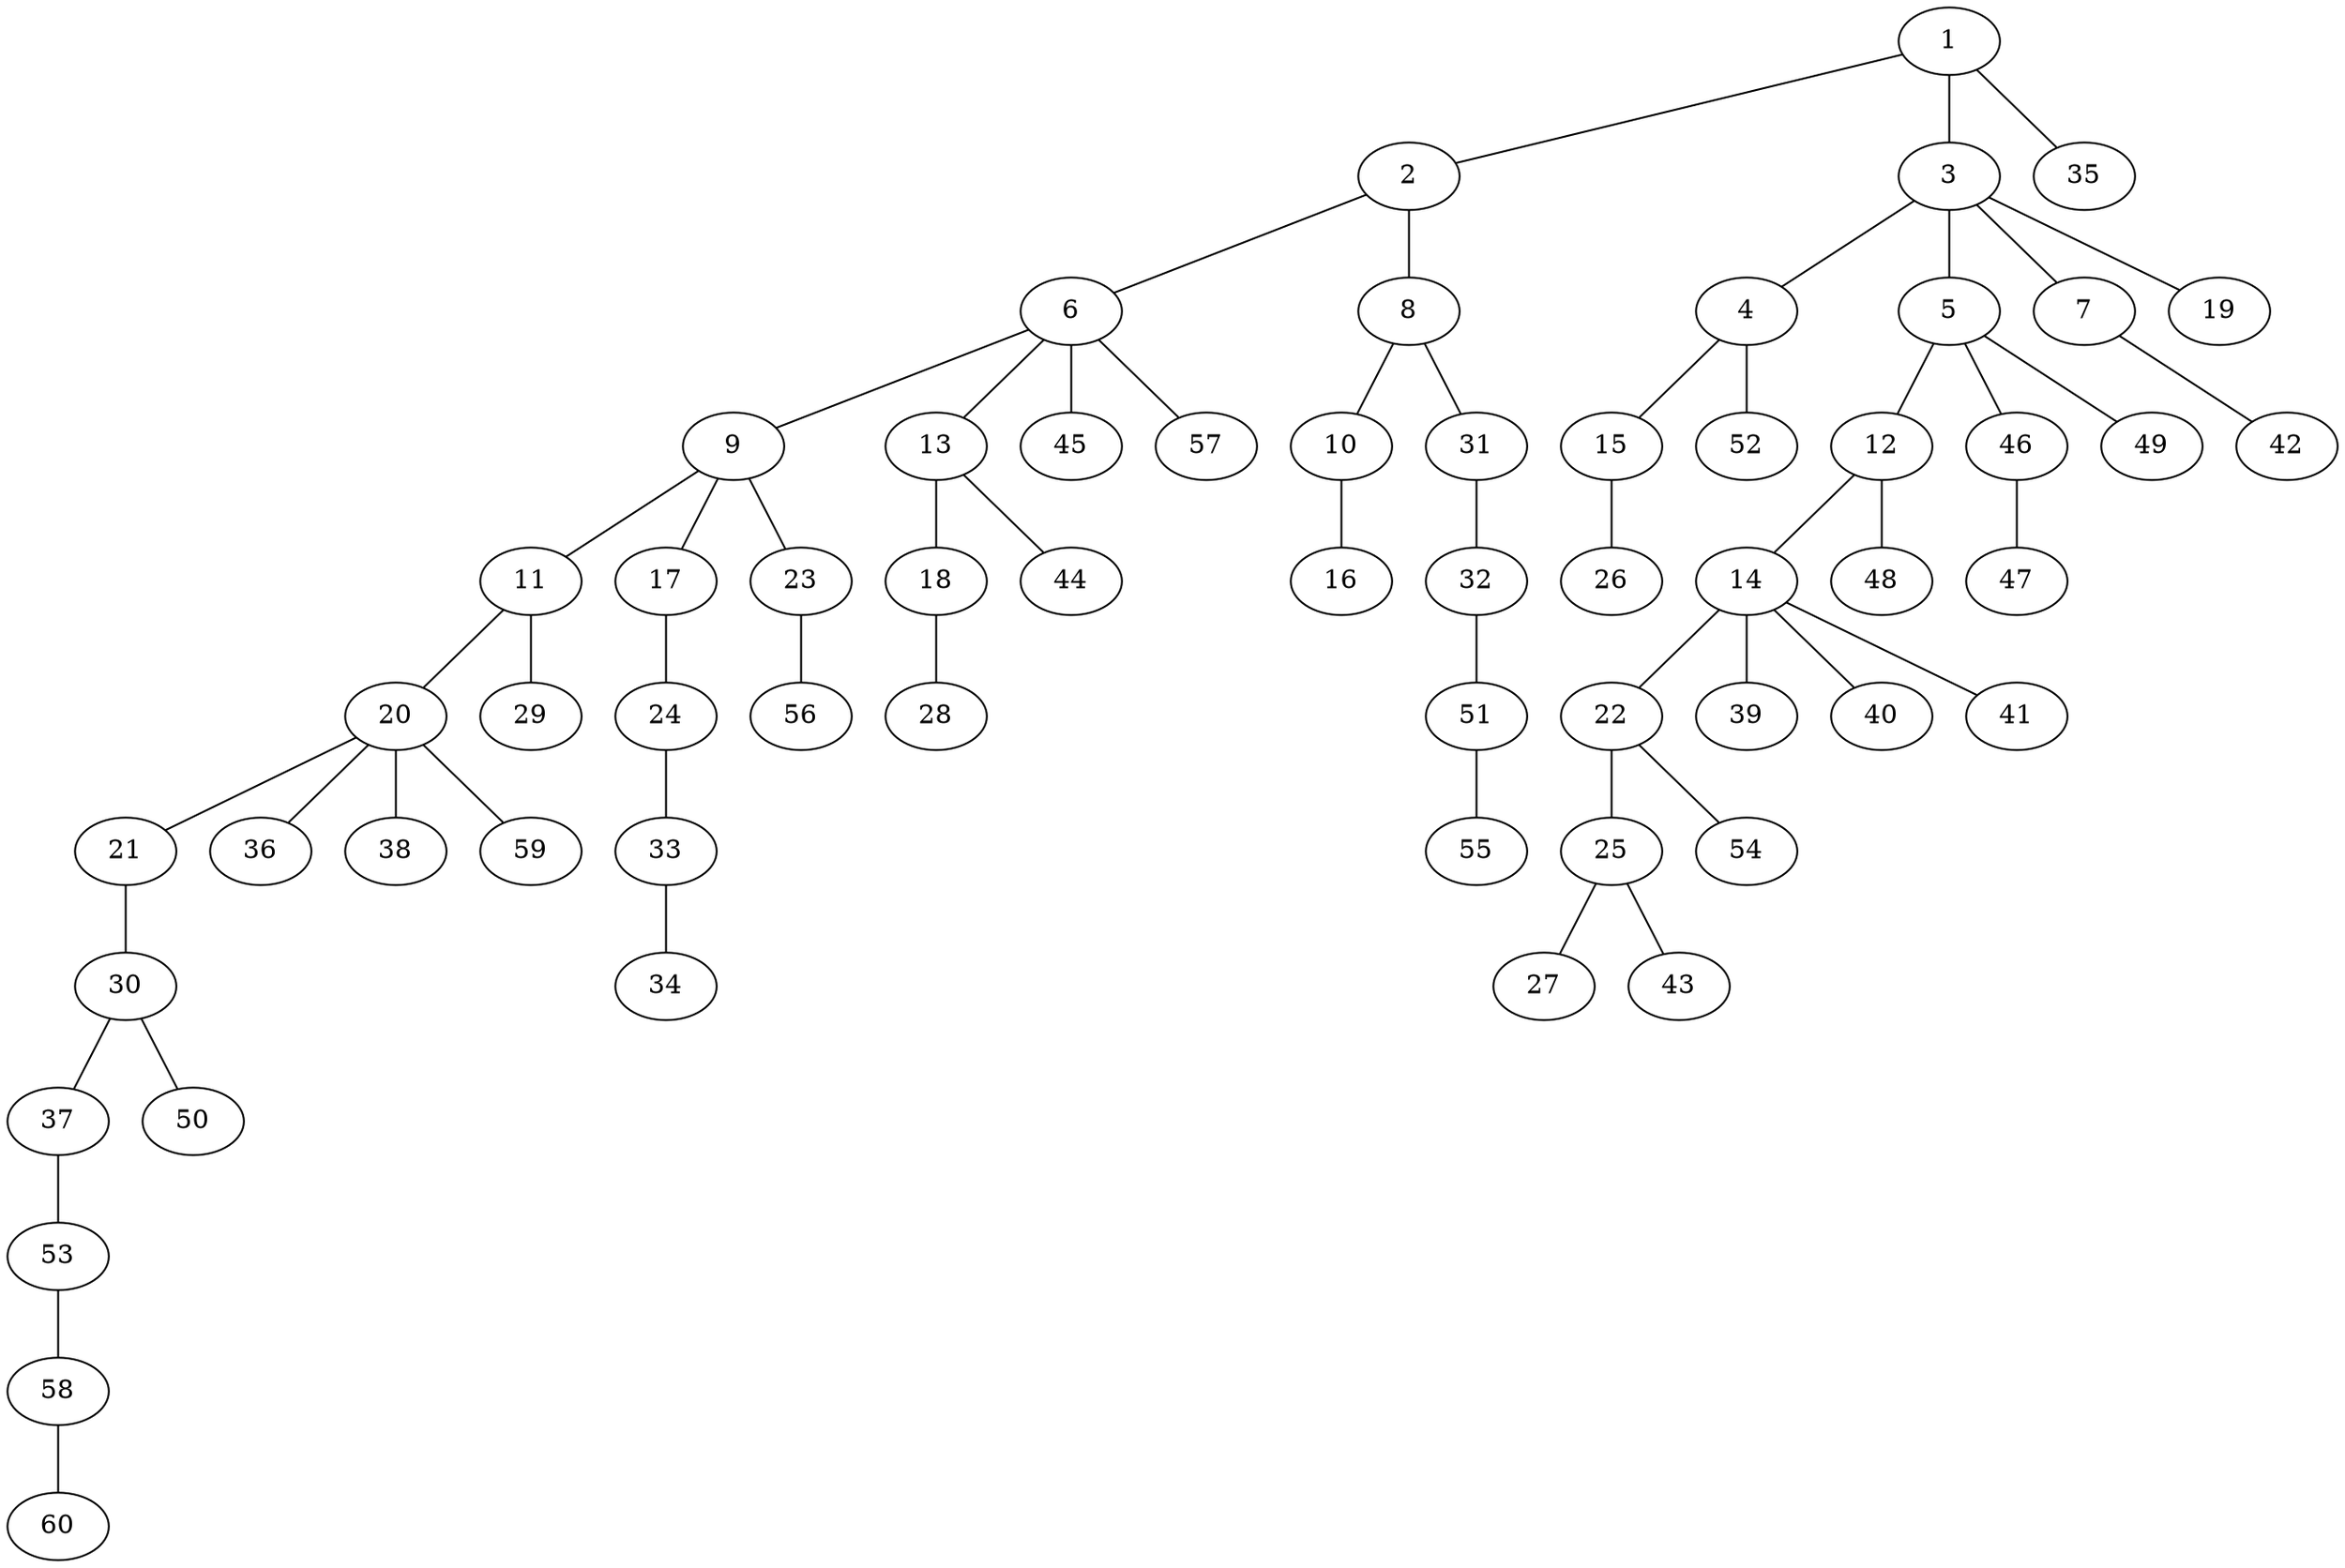 graph graphname {1--2
1--3
1--35
2--6
2--8
3--4
3--5
3--7
3--19
4--15
4--52
5--12
5--46
5--49
6--9
6--13
6--45
6--57
7--42
8--10
8--31
9--11
9--17
9--23
10--16
11--20
11--29
12--14
12--48
13--18
13--44
14--22
14--39
14--40
14--41
15--26
17--24
18--28
20--21
20--36
20--38
20--59
21--30
22--25
22--54
23--56
24--33
25--27
25--43
30--37
30--50
31--32
32--51
33--34
37--53
46--47
51--55
53--58
58--60
}